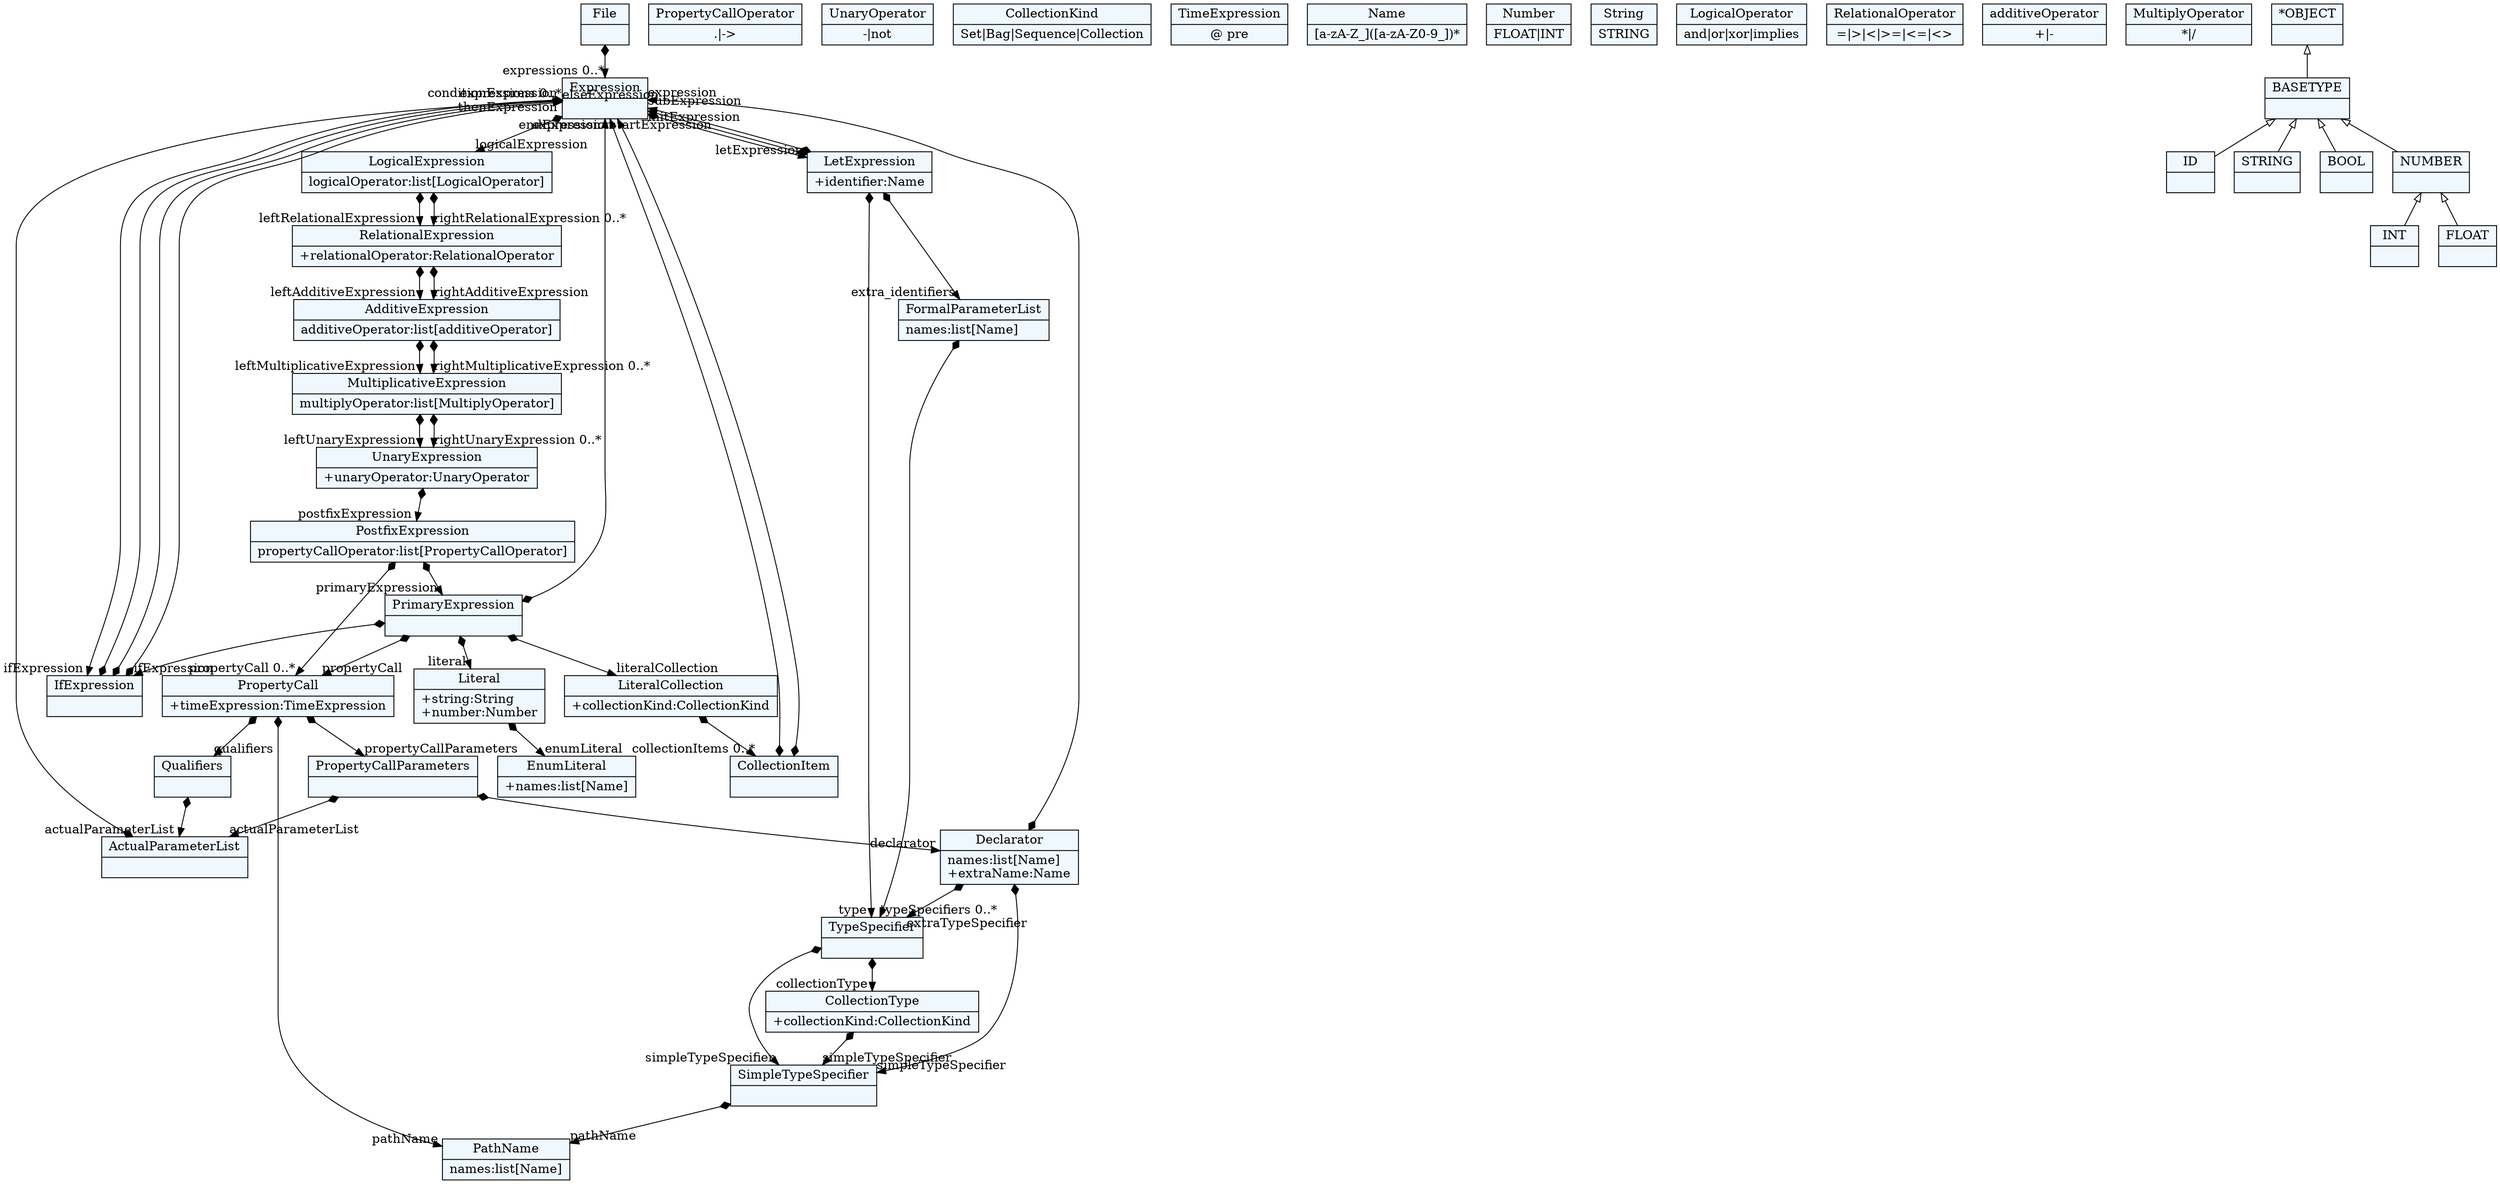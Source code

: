 
    digraph xtext {
    fontname = "Bitstream Vera Sans"
    fontsize = 8
    node[
        shape=record,
        style=filled,
        fillcolor=aliceblue
    ]
    nodesep = 0.3
    edge[dir=black,arrowtail=empty]


37808960 -> 37845824[arrowtail=diamond, dir=both, headlabel="expressions 0..*"]
37808960[ label="{File|}"]

37845824 -> 40265616[arrowtail=diamond, dir=both, headlabel="ifExpression "]
37845824 -> 40264200[arrowtail=diamond, dir=both, headlabel="letExpression "]
37845824 -> 40267032[arrowtail=diamond, dir=both, headlabel="logicalExpression "]
37845824[ label="{Expression|}"]

40264200 -> 40368016[arrowtail=diamond, dir=both, headlabel="extra_identifiers "]
40264200 -> 40417640[arrowtail=diamond, dir=both, headlabel="type "]
40264200 -> 37845824[arrowtail=diamond, dir=both, headlabel="initExpression "]
40264200 -> 37845824[arrowtail=diamond, dir=both, headlabel="subExpression "]
40264200[ label="{LetExpression|+identifier:Name\l}"]

40265616 -> 37845824[arrowtail=diamond, dir=both, headlabel="conditionExpression "]
40265616 -> 37845824[arrowtail=diamond, dir=both, headlabel="thenExpression "]
40265616 -> 37845824[arrowtail=diamond, dir=both, headlabel="elseExpression "]
40265616[ label="{IfExpression|}"]

40267032 -> 40297440[arrowtail=diamond, dir=both, headlabel="leftRelationalExpression "]
40267032 -> 40297440[arrowtail=diamond, dir=both, headlabel="rightRelationalExpression 0..*"]
40267032[ label="{LogicalExpression|logicalOperator:list[LogicalOperator]\l}"]

40297440 -> 40298856[arrowtail=diamond, dir=both, headlabel="leftAdditiveExpression "]
40297440 -> 40298856[arrowtail=diamond, dir=both, headlabel="rightAdditiveExpression "]
40297440[ label="{RelationalExpression|+relationalOperator:RelationalOperator\l}"]

40298856 -> 40300592[arrowtail=diamond, dir=both, headlabel="leftMultiplicativeExpression "]
40298856 -> 40300592[arrowtail=diamond, dir=both, headlabel="rightMultiplicativeExpression 0..*"]
40298856[ label="{AdditiveExpression|additiveOperator:list[additiveOperator]\l}"]

40300592 -> 40302008[arrowtail=diamond, dir=both, headlabel="leftUnaryExpression "]
40300592 -> 40302008[arrowtail=diamond, dir=both, headlabel="rightUnaryExpression 0..*"]
40300592[ label="{MultiplicativeExpression|multiplyOperator:list[MultiplyOperator]\l}"]

40302008 -> 40303424[arrowtail=diamond, dir=both, headlabel="postfixExpression "]
40302008[ label="{UnaryExpression|+unaryOperator:UnaryOperator\l}"]

40303424 -> 40263728[arrowtail=diamond, dir=both, headlabel="primaryExpression "]
40303424 -> 40346120[arrowtail=diamond, dir=both, headlabel="propertyCall 0..*"]
40303424[ label="{PostfixExpression|propertyCallOperator:list[PropertyCallOperator]\l}"]

40296968[ label="{PropertyCallOperator|.\|-\>}"]

40263728 -> 40325168[arrowtail=diamond, dir=both, headlabel="literalCollection "]
40263728 -> 40374320[arrowtail=diamond, dir=both, headlabel="literal "]
40263728 -> 40346120[arrowtail=diamond, dir=both, headlabel="propertyCall "]
40263728 -> 37845824[arrowtail=diamond, dir=both, headlabel="expression "]
40263728 -> 40265616[arrowtail=diamond, dir=both, headlabel="ifExpression "]
40263728[ label="{PrimaryExpression|}"]

40298384[ label="{UnaryOperator|-\|not}"]

40325168 -> 40328000[arrowtail=diamond, dir=both, headlabel="collectionItems 0..*"]
40325168[ label="{LiteralCollection|+collectionKind:CollectionKind\l}"]

40430400[ label="{CollectionKind|Set\|Bag\|Sequence\|Collection}"]

40328000 -> 37845824[arrowtail=diamond, dir=both, headlabel="startExpression "]
40328000 -> 37845824[arrowtail=diamond, dir=both, headlabel="endExpression "]
40328000[ label="{CollectionItem|}"]

40346120 -> 40348952[arrowtail=diamond, dir=both, headlabel="pathName "]
40346120 -> 40347536[arrowtail=diamond, dir=both, headlabel="qualifiers "]
40346120 -> 40376208[arrowtail=diamond, dir=both, headlabel="propertyCallParameters "]
40346120[ label="{PropertyCall|+timeExpression:TimeExpression\l}"]

40347536 -> 40368488[arrowtail=diamond, dir=both, headlabel="actualParameterList "]
40347536[ label="{Qualifiers|}"]

40348952[ label="{PathName|names:list[Name]\l}"]

40367072[ label="{TimeExpression|@ pre}"]

40368488 -> 37845824[arrowtail=diamond, dir=both, headlabel="expressions 0..*"]
40368488[ label="{ActualParameterList|}"]

40374320 -> 40366600[arrowtail=diamond, dir=both, headlabel="enumLiteral "]
40374320[ label="{Literal|+string:String\l+number:Number\l}"]

40366600[ label="{EnumLiteral|+names:list[Name]\l}"]

40345648[ label="{Name|[a-zA-Z_]([a-zA-Z0-9_])*}"]

37814792[ label="{Number|FLOAT\|INT}"]

40374792[ label="{String|STRING}"]

40376208 -> 40377624[arrowtail=diamond, dir=both, headlabel="declarator "]
40376208 -> 40368488[arrowtail=diamond, dir=both, headlabel="actualParameterList "]
40376208[ label="{PropertyCallParameters|}"]

40377624 -> 40416224[arrowtail=diamond, dir=both, headlabel="simpleTypeSpecifier "]
40377624 -> 40417640[arrowtail=diamond, dir=both, headlabel="extraTypeSpecifier "]
40377624 -> 37845824[arrowtail=diamond, dir=both, headlabel="expression "]
40377624[ label="{Declarator|names:list[Name]\l+extraName:Name\l}"]

40416224 -> 40348952[arrowtail=diamond, dir=both, headlabel="pathName "]
40416224[ label="{SimpleTypeSpecifier|}"]

40417640 -> 40416224[arrowtail=diamond, dir=both, headlabel="simpleTypeSpecifier "]
40417640 -> 40427568[arrowtail=diamond, dir=both, headlabel="collectionType "]
40417640[ label="{TypeSpecifier|}"]

40427568 -> 40416224[arrowtail=diamond, dir=both, headlabel="simpleTypeSpecifier "]
40427568[ label="{CollectionType|+collectionKind:CollectionKind\l}"]

40428984[ label="{LogicalOperator|and\|or\|xor\|implies}"]

40444424[ label="{RelationalOperator|=\|\>\|\<\|\>=\|\<=\|\<\>}"]

40428512[ label="{additiveOperator|+\|-}"]

40415752[ label="{MultiplyOperator|*\|/}"]

40368016 -> 40417640[arrowtail=diamond, dir=both, headlabel="typeSpecifiers 0..*"]
40368016[ label="{FormalParameterList|names:list[Name]\l}"]

37787064[ label="{ID|}"]

37788480[ label="{STRING|}"]

37806600[ label="{BOOL|}"]

37786592[ label="{INT|}"]

37808016[ label="{FLOAT|}"]

37809432[ label="{NUMBER|}"]
37809432 -> 37808016 [dir=back]
37809432 -> 37786592 [dir=back]

37815264[ label="{BASETYPE|}"]
37815264 -> 37809432 [dir=back]
37815264 -> 37806600 [dir=back]
37815264 -> 37787064 [dir=back]
37815264 -> 37788480 [dir=back]

37816680[ label="{*OBJECT|}"]
37816680 -> 37815264 [dir=back]


}
